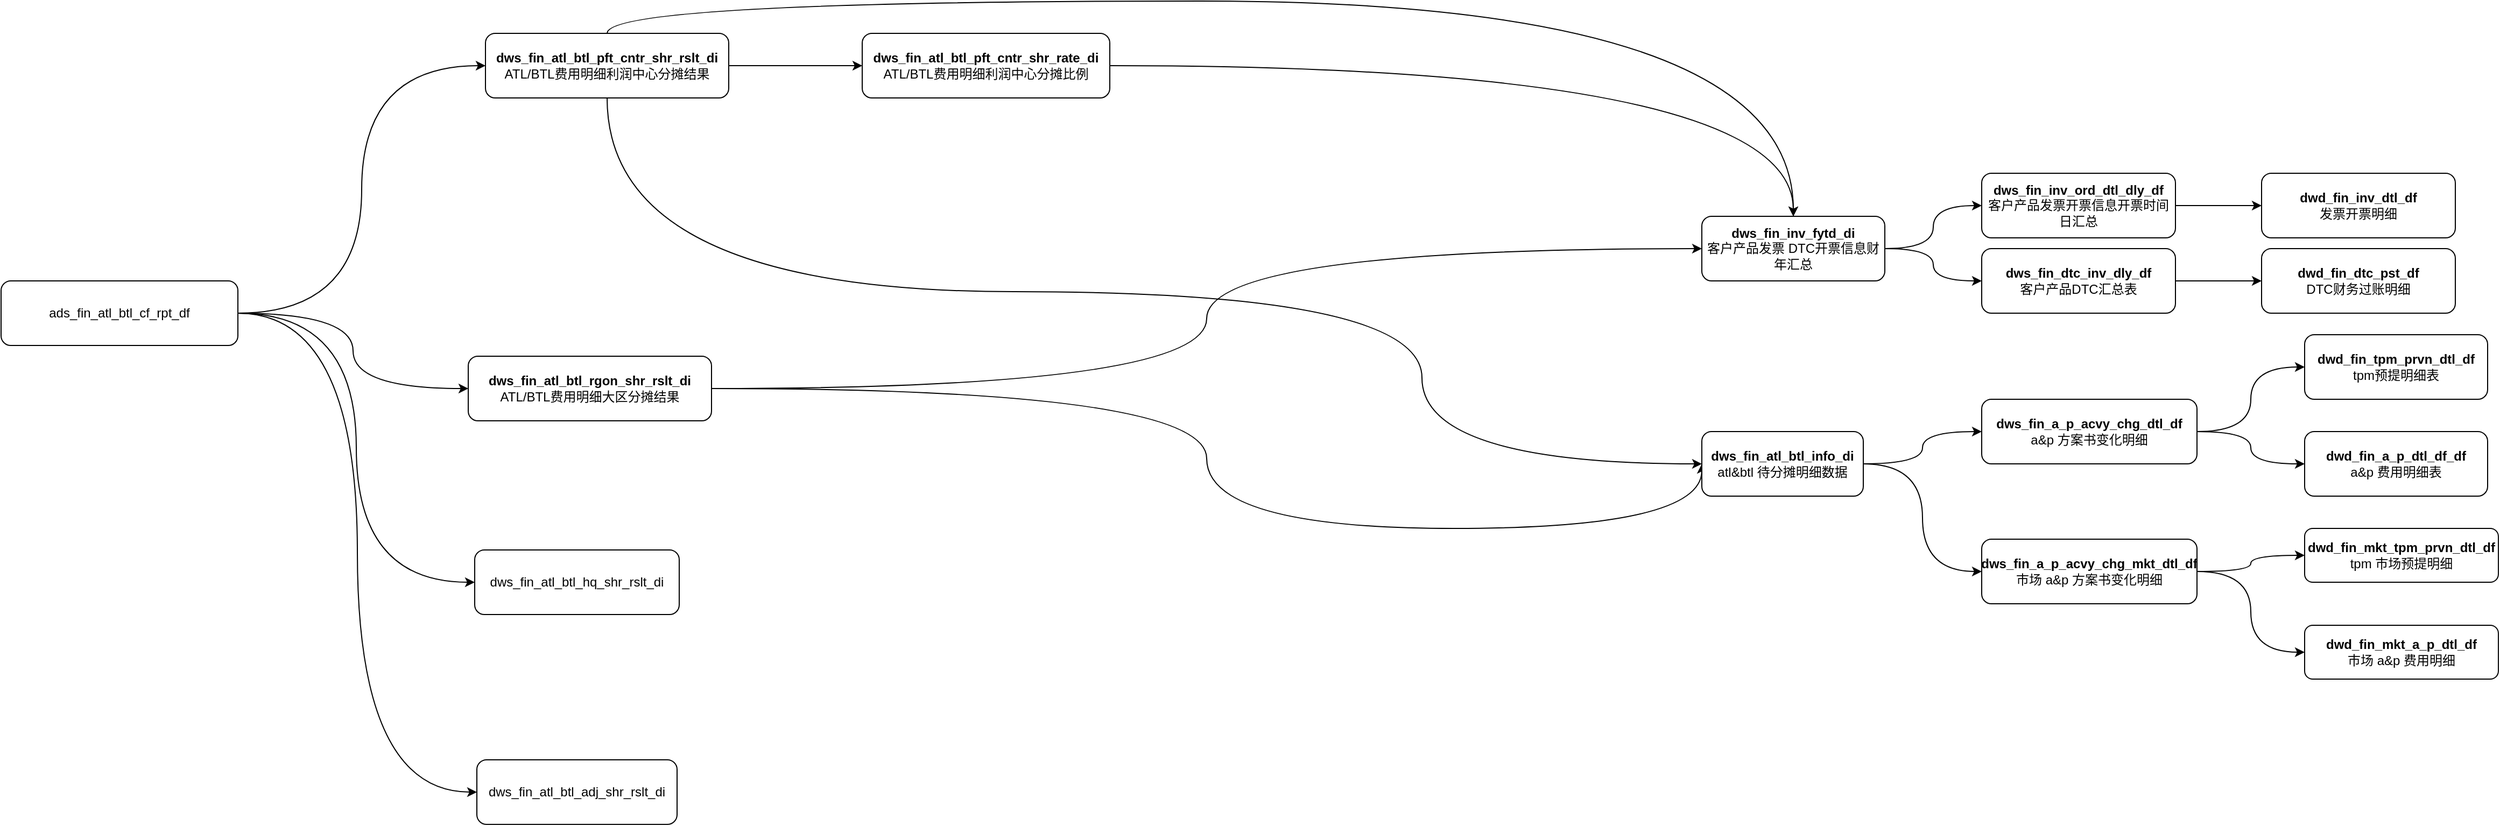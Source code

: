 <mxfile version="26.0.13">
  <diagram name="第 1 页" id="iGHmIZ3LZTDbb6ntpi60">
    <mxGraphModel dx="2830" dy="2084" grid="1" gridSize="10" guides="1" tooltips="1" connect="1" arrows="1" fold="1" page="1" pageScale="1" pageWidth="827" pageHeight="1169" math="0" shadow="0">
      <root>
        <mxCell id="0" />
        <mxCell id="1" parent="0" />
        <mxCell id="Ziax8fxTvrLB9GdavN1S-3" style="edgeStyle=orthogonalEdgeStyle;rounded=0;orthogonalLoop=1;jettySize=auto;html=1;entryX=0;entryY=0.5;entryDx=0;entryDy=0;curved=1;" parent="1" source="Ziax8fxTvrLB9GdavN1S-1" target="Ziax8fxTvrLB9GdavN1S-2" edge="1">
          <mxGeometry relative="1" as="geometry" />
        </mxCell>
        <mxCell id="Ziax8fxTvrLB9GdavN1S-5" style="edgeStyle=orthogonalEdgeStyle;rounded=0;orthogonalLoop=1;jettySize=auto;html=1;entryX=0;entryY=0.5;entryDx=0;entryDy=0;curved=1;" parent="1" source="Ziax8fxTvrLB9GdavN1S-1" target="Ziax8fxTvrLB9GdavN1S-4" edge="1">
          <mxGeometry relative="1" as="geometry" />
        </mxCell>
        <mxCell id="Ziax8fxTvrLB9GdavN1S-7" style="edgeStyle=orthogonalEdgeStyle;rounded=0;orthogonalLoop=1;jettySize=auto;html=1;entryX=0;entryY=0.5;entryDx=0;entryDy=0;curved=1;" parent="1" source="Ziax8fxTvrLB9GdavN1S-1" target="Ziax8fxTvrLB9GdavN1S-6" edge="1">
          <mxGeometry relative="1" as="geometry" />
        </mxCell>
        <mxCell id="Ziax8fxTvrLB9GdavN1S-9" style="edgeStyle=orthogonalEdgeStyle;rounded=0;orthogonalLoop=1;jettySize=auto;html=1;entryX=0;entryY=0.5;entryDx=0;entryDy=0;curved=1;" parent="1" source="Ziax8fxTvrLB9GdavN1S-1" target="Ziax8fxTvrLB9GdavN1S-8" edge="1">
          <mxGeometry relative="1" as="geometry" />
        </mxCell>
        <mxCell id="Ziax8fxTvrLB9GdavN1S-1" value="ads_fin_atl_btl_cf_rpt_df" style="rounded=1;whiteSpace=wrap;html=1;" parent="1" vertex="1">
          <mxGeometry x="-20" y="110" width="220" height="60" as="geometry" />
        </mxCell>
        <mxCell id="bz2IT3Z17b47Xwp1ipDZ-9" style="edgeStyle=orthogonalEdgeStyle;rounded=0;orthogonalLoop=1;jettySize=auto;html=1;entryX=0;entryY=0.5;entryDx=0;entryDy=0;curved=1;" edge="1" parent="1" source="Ziax8fxTvrLB9GdavN1S-2" target="Ziax8fxTvrLB9GdavN1S-10">
          <mxGeometry relative="1" as="geometry">
            <Array as="points">
              <mxPoint x="1100" y="210" />
              <mxPoint x="1100" y="340" />
              <mxPoint x="1560" y="340" />
            </Array>
          </mxGeometry>
        </mxCell>
        <mxCell id="bz2IT3Z17b47Xwp1ipDZ-12" style="edgeStyle=orthogonalEdgeStyle;rounded=0;orthogonalLoop=1;jettySize=auto;html=1;entryX=0;entryY=0.5;entryDx=0;entryDy=0;curved=1;" edge="1" parent="1" source="Ziax8fxTvrLB9GdavN1S-2" target="Ziax8fxTvrLB9GdavN1S-25">
          <mxGeometry relative="1" as="geometry" />
        </mxCell>
        <mxCell id="Ziax8fxTvrLB9GdavN1S-2" value="&lt;b&gt;dws_fin_atl_btl_rgon_shr_rslt_di&lt;/b&gt;&lt;div&gt;ATL/BTL费用明细大区分摊结果&lt;/div&gt;" style="rounded=1;html=1;whiteSpace=wrap;" parent="1" vertex="1">
          <mxGeometry x="414" y="180" width="226" height="60" as="geometry" />
        </mxCell>
        <mxCell id="Ziax8fxTvrLB9GdavN1S-11" style="edgeStyle=orthogonalEdgeStyle;rounded=0;orthogonalLoop=1;jettySize=auto;html=1;entryX=0;entryY=0.5;entryDx=0;entryDy=0;curved=1;exitX=0.5;exitY=1;exitDx=0;exitDy=0;" parent="1" source="Ziax8fxTvrLB9GdavN1S-4" target="Ziax8fxTvrLB9GdavN1S-10" edge="1">
          <mxGeometry relative="1" as="geometry">
            <Array as="points">
              <mxPoint x="543" y="120" />
              <mxPoint x="1300" y="120" />
              <mxPoint x="1300" y="280" />
            </Array>
          </mxGeometry>
        </mxCell>
        <mxCell id="Ziax8fxTvrLB9GdavN1S-27" style="edgeStyle=orthogonalEdgeStyle;rounded=0;orthogonalLoop=1;jettySize=auto;html=1;entryX=0;entryY=0.5;entryDx=0;entryDy=0;curved=1;" parent="1" source="Ziax8fxTvrLB9GdavN1S-4" target="Ziax8fxTvrLB9GdavN1S-24" edge="1">
          <mxGeometry relative="1" as="geometry" />
        </mxCell>
        <mxCell id="bz2IT3Z17b47Xwp1ipDZ-11" style="edgeStyle=orthogonalEdgeStyle;rounded=0;orthogonalLoop=1;jettySize=auto;html=1;entryX=0.5;entryY=0;entryDx=0;entryDy=0;curved=1;" edge="1" parent="1" source="Ziax8fxTvrLB9GdavN1S-4" target="Ziax8fxTvrLB9GdavN1S-25">
          <mxGeometry relative="1" as="geometry">
            <mxPoint x="560" y="-170" as="targetPoint" />
            <Array as="points">
              <mxPoint x="543" y="-150" />
              <mxPoint x="1645" y="-150" />
            </Array>
          </mxGeometry>
        </mxCell>
        <mxCell id="Ziax8fxTvrLB9GdavN1S-4" value="&lt;b&gt;dws_fin_atl_btl_pft_cntr_shr_rslt_di&lt;/b&gt;&lt;div&gt;ATL/BTL费用明细利润中心分摊结果&lt;/div&gt;" style="rounded=1;html=1;whiteSpace=wrap;" parent="1" vertex="1">
          <mxGeometry x="430" y="-120" width="226" height="60" as="geometry" />
        </mxCell>
        <mxCell id="Ziax8fxTvrLB9GdavN1S-6" value="dws_fin_atl_btl_hq_shr_rslt_di" style="rounded=1;whiteSpace=wrap;html=1;" parent="1" vertex="1">
          <mxGeometry x="420" y="360" width="190" height="60" as="geometry" />
        </mxCell>
        <mxCell id="Ziax8fxTvrLB9GdavN1S-8" value="dws_fin_atl_btl_adj_shr_rslt_di" style="rounded=1;whiteSpace=wrap;html=1;" parent="1" vertex="1">
          <mxGeometry x="422" y="555" width="186" height="60" as="geometry" />
        </mxCell>
        <mxCell id="Ziax8fxTvrLB9GdavN1S-14" style="edgeStyle=orthogonalEdgeStyle;rounded=0;orthogonalLoop=1;jettySize=auto;html=1;entryX=0;entryY=0.5;entryDx=0;entryDy=0;curved=1;" parent="1" source="Ziax8fxTvrLB9GdavN1S-10" target="Ziax8fxTvrLB9GdavN1S-12" edge="1">
          <mxGeometry relative="1" as="geometry" />
        </mxCell>
        <mxCell id="Ziax8fxTvrLB9GdavN1S-15" style="edgeStyle=orthogonalEdgeStyle;rounded=0;orthogonalLoop=1;jettySize=auto;html=1;entryX=0;entryY=0.5;entryDx=0;entryDy=0;curved=1;" parent="1" source="Ziax8fxTvrLB9GdavN1S-10" target="Ziax8fxTvrLB9GdavN1S-13" edge="1">
          <mxGeometry relative="1" as="geometry" />
        </mxCell>
        <mxCell id="Ziax8fxTvrLB9GdavN1S-10" value="&lt;b&gt;dws_fin_atl_btl_info_di&lt;/b&gt;&lt;div&gt;atl&amp;amp;btl 待分摊明细数据&lt;/div&gt;" style="rounded=1;whiteSpace=wrap;html=1;" parent="1" vertex="1">
          <mxGeometry x="1560" y="250" width="150" height="60" as="geometry" />
        </mxCell>
        <mxCell id="Ziax8fxTvrLB9GdavN1S-18" style="edgeStyle=orthogonalEdgeStyle;rounded=0;orthogonalLoop=1;jettySize=auto;html=1;curved=1;" parent="1" source="Ziax8fxTvrLB9GdavN1S-12" target="Ziax8fxTvrLB9GdavN1S-16" edge="1">
          <mxGeometry relative="1" as="geometry" />
        </mxCell>
        <mxCell id="Ziax8fxTvrLB9GdavN1S-19" style="edgeStyle=orthogonalEdgeStyle;rounded=0;orthogonalLoop=1;jettySize=auto;html=1;entryX=0;entryY=0.5;entryDx=0;entryDy=0;curved=1;" parent="1" source="Ziax8fxTvrLB9GdavN1S-12" target="Ziax8fxTvrLB9GdavN1S-17" edge="1">
          <mxGeometry relative="1" as="geometry" />
        </mxCell>
        <mxCell id="Ziax8fxTvrLB9GdavN1S-12" value="&lt;b&gt;dws_fin_a_p_acvy_chg_dtl_df&lt;/b&gt;&lt;div&gt;a&amp;amp;p 方案书变化明细&lt;/div&gt;" style="rounded=1;whiteSpace=wrap;html=1;" parent="1" vertex="1">
          <mxGeometry x="1820" y="220" width="200" height="60" as="geometry" />
        </mxCell>
        <mxCell id="Ziax8fxTvrLB9GdavN1S-22" style="edgeStyle=orthogonalEdgeStyle;rounded=0;orthogonalLoop=1;jettySize=auto;html=1;entryX=0;entryY=0.5;entryDx=0;entryDy=0;curved=1;" parent="1" source="Ziax8fxTvrLB9GdavN1S-13" target="Ziax8fxTvrLB9GdavN1S-20" edge="1">
          <mxGeometry relative="1" as="geometry" />
        </mxCell>
        <mxCell id="Ziax8fxTvrLB9GdavN1S-23" style="edgeStyle=orthogonalEdgeStyle;rounded=0;orthogonalLoop=1;jettySize=auto;html=1;entryX=0;entryY=0.5;entryDx=0;entryDy=0;curved=1;" parent="1" source="Ziax8fxTvrLB9GdavN1S-13" target="Ziax8fxTvrLB9GdavN1S-21" edge="1">
          <mxGeometry relative="1" as="geometry" />
        </mxCell>
        <mxCell id="Ziax8fxTvrLB9GdavN1S-13" value="&lt;b&gt;dws_fin_a_p_acvy_chg_mkt_dtl_df&lt;/b&gt;&lt;div&gt;市场 a&amp;amp;p 方案书变化明细&lt;/div&gt;" style="rounded=1;whiteSpace=wrap;html=1;" parent="1" vertex="1">
          <mxGeometry x="1820" y="350" width="200" height="60" as="geometry" />
        </mxCell>
        <mxCell id="Ziax8fxTvrLB9GdavN1S-16" value="&lt;b&gt;dwd_fin_tpm_prvn_dtl_df&lt;/b&gt;&lt;br&gt;tpm预提明细表" style="rounded=1;whiteSpace=wrap;html=1;" parent="1" vertex="1">
          <mxGeometry x="2120" y="160" width="170" height="60" as="geometry" />
        </mxCell>
        <mxCell id="Ziax8fxTvrLB9GdavN1S-17" value="&lt;b&gt;dwd_fin_a_p_dtl_df_df&lt;/b&gt;&lt;br&gt;a&amp;amp;p 费用明细表" style="rounded=1;whiteSpace=wrap;html=1;" parent="1" vertex="1">
          <mxGeometry x="2120" y="250" width="170" height="60" as="geometry" />
        </mxCell>
        <mxCell id="Ziax8fxTvrLB9GdavN1S-20" value="&lt;b&gt;dwd_fin_mkt_tpm_prvn_dtl_df&lt;/b&gt;&lt;br&gt;tpm 市场预提明细" style="rounded=1;whiteSpace=wrap;html=1;" parent="1" vertex="1">
          <mxGeometry x="2120" y="340" width="180" height="50" as="geometry" />
        </mxCell>
        <mxCell id="Ziax8fxTvrLB9GdavN1S-21" value="&lt;b&gt;dwd_fin_mkt_a_p_dtl_df&lt;/b&gt;&lt;br&gt;&lt;div&gt;市场 a&amp;amp;p 费用明细&lt;/div&gt;" style="rounded=1;whiteSpace=wrap;html=1;" parent="1" vertex="1">
          <mxGeometry x="2120" y="430" width="180" height="50" as="geometry" />
        </mxCell>
        <mxCell id="Ziax8fxTvrLB9GdavN1S-28" style="edgeStyle=orthogonalEdgeStyle;rounded=0;orthogonalLoop=1;jettySize=auto;html=1;curved=1;" parent="1" source="Ziax8fxTvrLB9GdavN1S-24" target="Ziax8fxTvrLB9GdavN1S-25" edge="1">
          <mxGeometry relative="1" as="geometry" />
        </mxCell>
        <mxCell id="Ziax8fxTvrLB9GdavN1S-24" value="&lt;b&gt;dws_fin_atl_btl_pft_cntr_shr_rate_di&lt;/b&gt;&lt;div&gt;ATL/BTL费用明细利润中心分摊比例&lt;/div&gt;" style="rounded=1;html=1;whiteSpace=wrap;" parent="1" vertex="1">
          <mxGeometry x="780" y="-120" width="230" height="60" as="geometry" />
        </mxCell>
        <mxCell id="bz2IT3Z17b47Xwp1ipDZ-2" style="edgeStyle=orthogonalEdgeStyle;rounded=0;orthogonalLoop=1;jettySize=auto;html=1;entryX=0;entryY=0.5;entryDx=0;entryDy=0;curved=1;" edge="1" parent="1" source="Ziax8fxTvrLB9GdavN1S-25" target="bz2IT3Z17b47Xwp1ipDZ-1">
          <mxGeometry relative="1" as="geometry" />
        </mxCell>
        <mxCell id="bz2IT3Z17b47Xwp1ipDZ-6" style="edgeStyle=orthogonalEdgeStyle;rounded=0;orthogonalLoop=1;jettySize=auto;html=1;entryX=0;entryY=0.5;entryDx=0;entryDy=0;curved=1;" edge="1" parent="1" source="Ziax8fxTvrLB9GdavN1S-25" target="bz2IT3Z17b47Xwp1ipDZ-5">
          <mxGeometry relative="1" as="geometry" />
        </mxCell>
        <mxCell id="Ziax8fxTvrLB9GdavN1S-25" value="&lt;b&gt;dws_fin_inv_fytd_di&lt;/b&gt;&lt;div&gt;客户产品发票 DTC开票信息财年汇总&lt;/div&gt;" style="rounded=1;whiteSpace=wrap;html=1;" parent="1" vertex="1">
          <mxGeometry x="1560" y="50" width="170" height="60" as="geometry" />
        </mxCell>
        <mxCell id="bz2IT3Z17b47Xwp1ipDZ-4" style="edgeStyle=orthogonalEdgeStyle;rounded=0;orthogonalLoop=1;jettySize=auto;html=1;curved=1;" edge="1" parent="1" source="bz2IT3Z17b47Xwp1ipDZ-1" target="bz2IT3Z17b47Xwp1ipDZ-3">
          <mxGeometry relative="1" as="geometry" />
        </mxCell>
        <mxCell id="bz2IT3Z17b47Xwp1ipDZ-1" value="&lt;b&gt;dws_fin_inv_ord_dtl_dly_df&lt;/b&gt;&lt;br&gt;&lt;div&gt;客户产品发票开票信息开票时间日汇总&lt;/div&gt;" style="rounded=1;whiteSpace=wrap;html=1;" vertex="1" parent="1">
          <mxGeometry x="1820" y="10" width="180" height="60" as="geometry" />
        </mxCell>
        <mxCell id="bz2IT3Z17b47Xwp1ipDZ-3" value="&lt;b&gt;dwd_fin_inv_dtl_df&lt;/b&gt;&lt;br&gt;&lt;div&gt;发票开票明细&lt;/div&gt;" style="rounded=1;whiteSpace=wrap;html=1;" vertex="1" parent="1">
          <mxGeometry x="2080" y="10" width="180" height="60" as="geometry" />
        </mxCell>
        <mxCell id="bz2IT3Z17b47Xwp1ipDZ-8" style="edgeStyle=orthogonalEdgeStyle;rounded=0;orthogonalLoop=1;jettySize=auto;html=1;entryX=0;entryY=0.5;entryDx=0;entryDy=0;curved=1;" edge="1" parent="1" source="bz2IT3Z17b47Xwp1ipDZ-5" target="bz2IT3Z17b47Xwp1ipDZ-7">
          <mxGeometry relative="1" as="geometry" />
        </mxCell>
        <mxCell id="bz2IT3Z17b47Xwp1ipDZ-5" value="&lt;b&gt;dws_fin_dtc_inv_dly_df&lt;/b&gt;&lt;br&gt;&lt;div&gt;客户产品DTC汇总表&lt;/div&gt;" style="rounded=1;whiteSpace=wrap;html=1;" vertex="1" parent="1">
          <mxGeometry x="1820" y="80" width="180" height="60" as="geometry" />
        </mxCell>
        <mxCell id="bz2IT3Z17b47Xwp1ipDZ-7" value="&lt;b&gt;dwd_fin_dtc_pst_df&lt;/b&gt;&lt;br&gt;&lt;div&gt;DTC财务过账明细&lt;/div&gt;" style="rounded=1;whiteSpace=wrap;html=1;" vertex="1" parent="1">
          <mxGeometry x="2080" y="80" width="180" height="60" as="geometry" />
        </mxCell>
      </root>
    </mxGraphModel>
  </diagram>
</mxfile>
